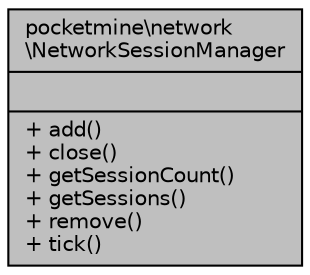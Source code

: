 digraph "pocketmine\network\NetworkSessionManager"
{
 // INTERACTIVE_SVG=YES
 // LATEX_PDF_SIZE
  edge [fontname="Helvetica",fontsize="10",labelfontname="Helvetica",labelfontsize="10"];
  node [fontname="Helvetica",fontsize="10",shape=record];
  Node1 [label="{pocketmine\\network\l\\NetworkSessionManager\n||+ add()\l+ close()\l+ getSessionCount()\l+ getSessions()\l+ remove()\l+ tick()\l}",height=0.2,width=0.4,color="black", fillcolor="grey75", style="filled", fontcolor="black",tooltip=" "];
}

